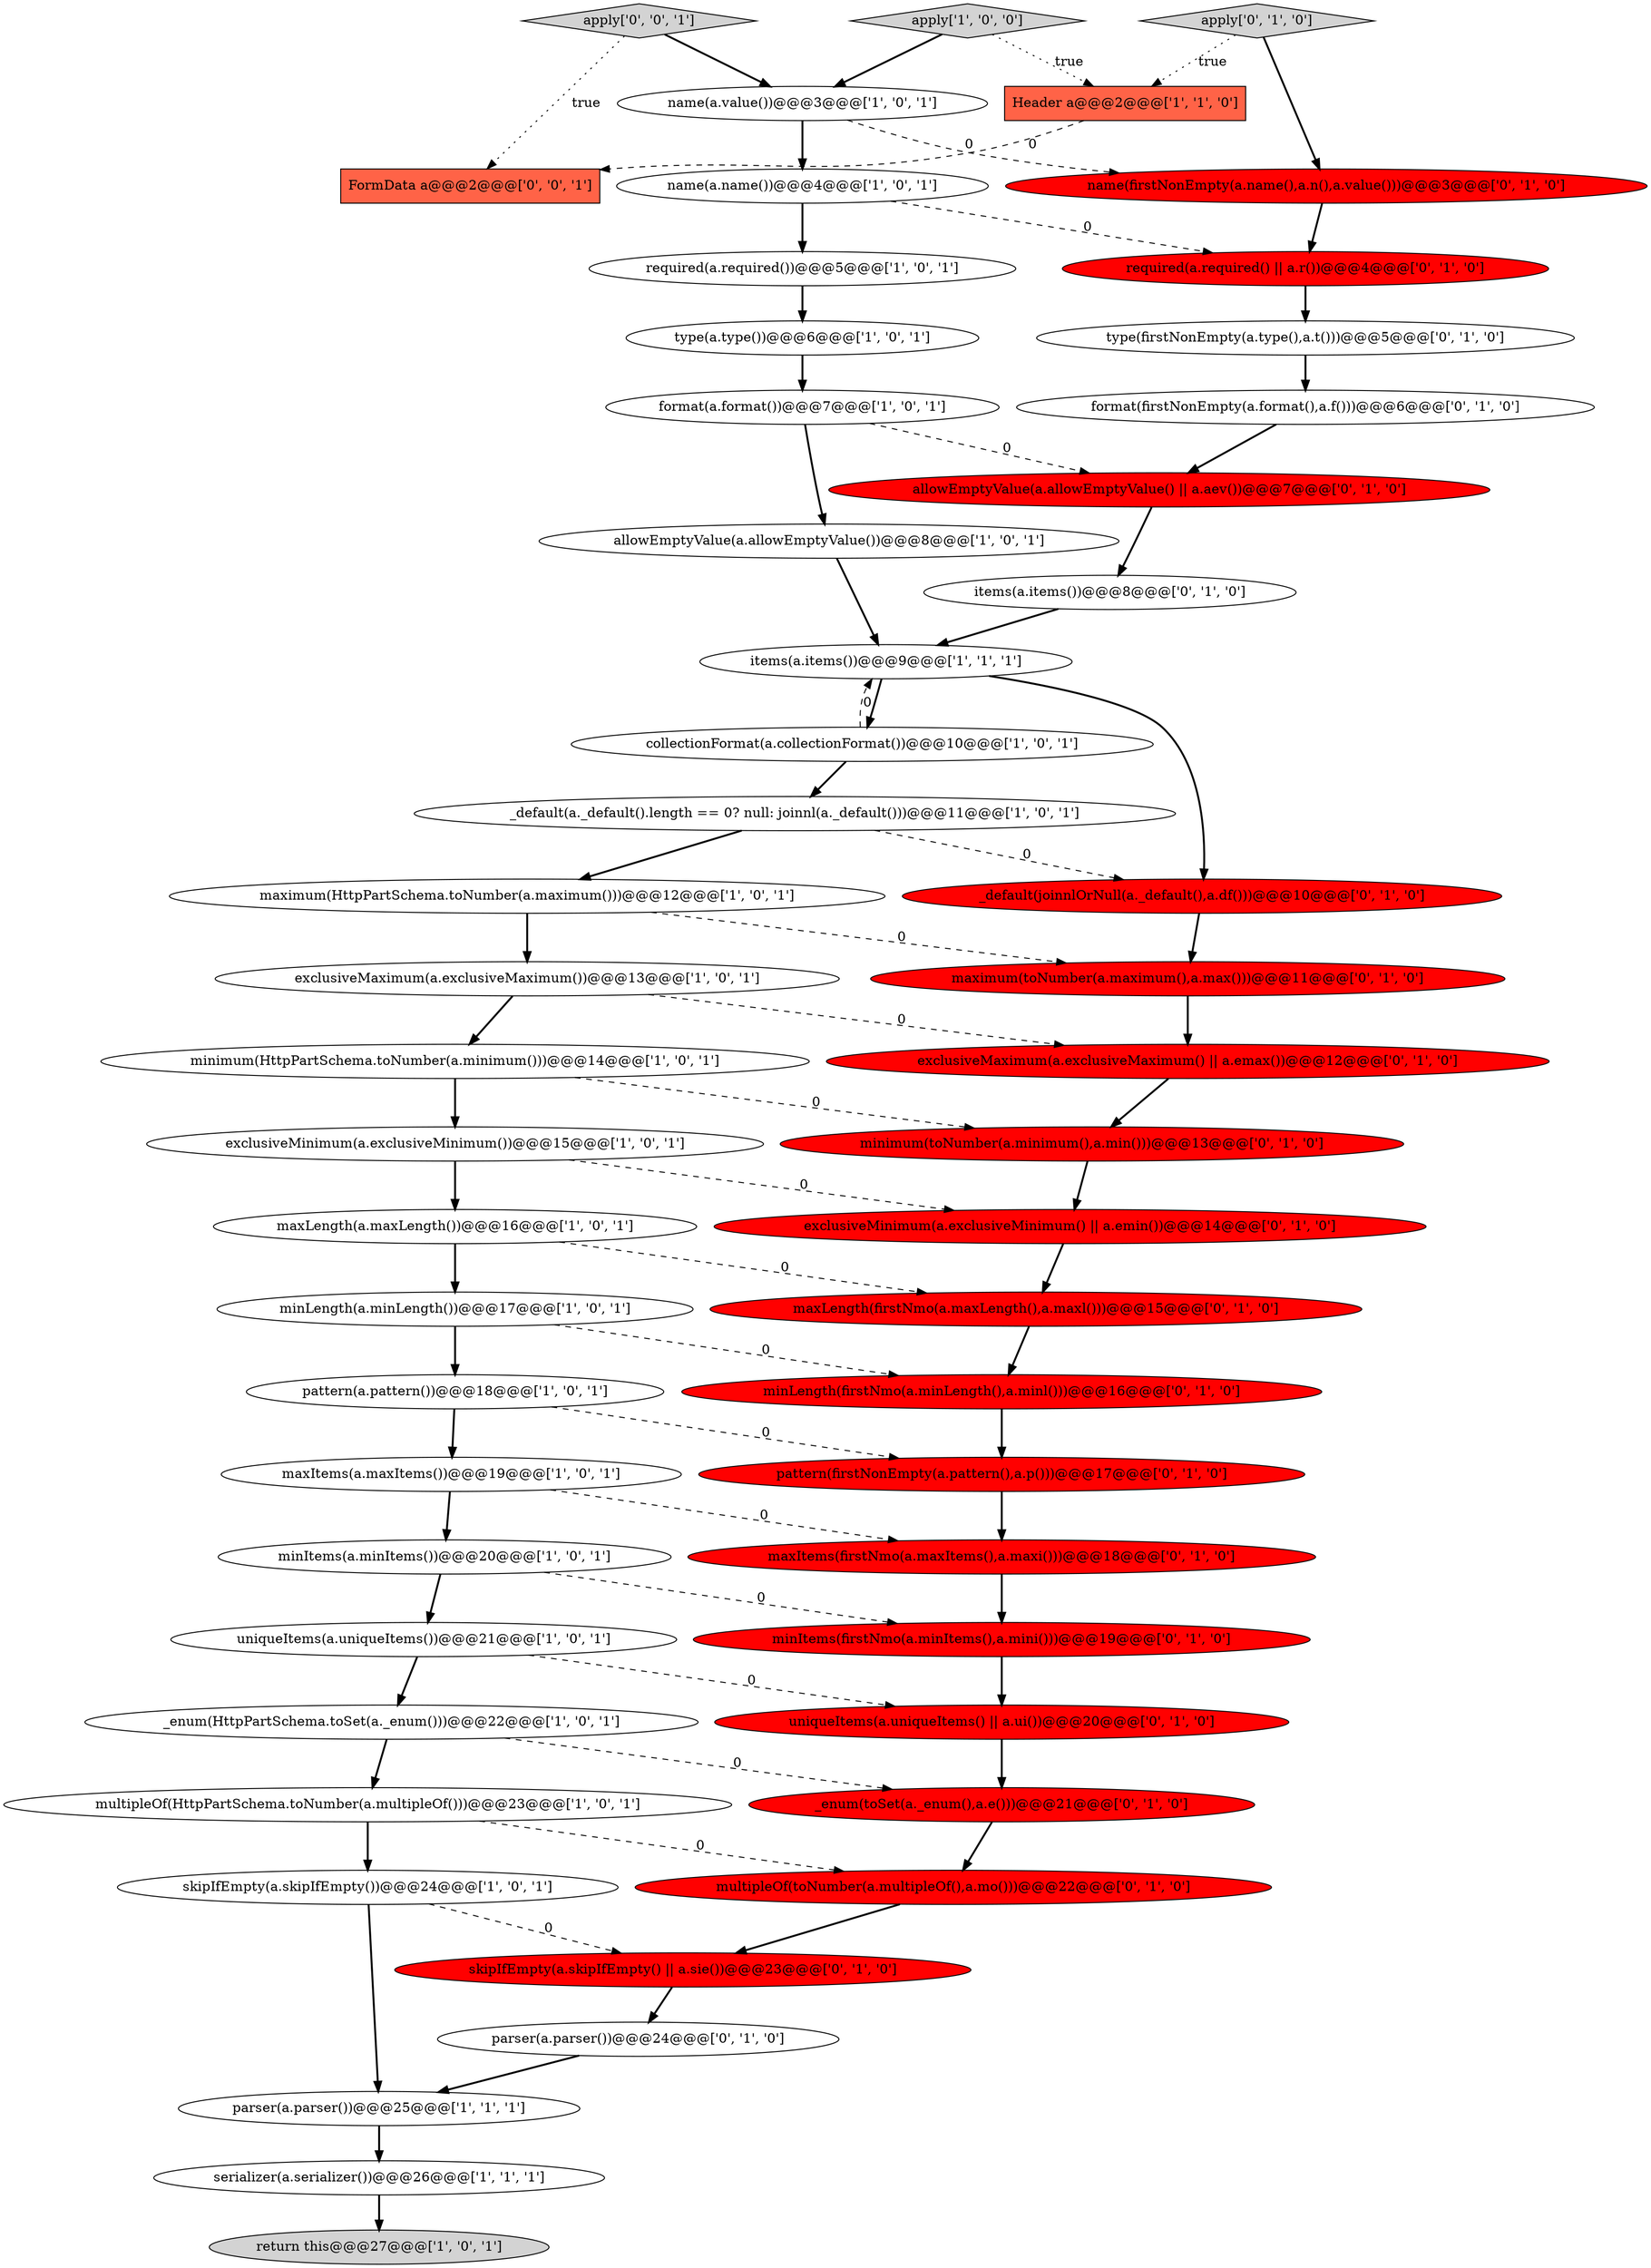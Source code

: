 digraph {
6 [style = filled, label = "minLength(a.minLength())@@@17@@@['1', '0', '1']", fillcolor = white, shape = ellipse image = "AAA0AAABBB1BBB"];
38 [style = filled, label = "minItems(firstNmo(a.minItems(),a.mini()))@@@19@@@['0', '1', '0']", fillcolor = red, shape = ellipse image = "AAA1AAABBB2BBB"];
24 [style = filled, label = "maximum(HttpPartSchema.toNumber(a.maximum()))@@@12@@@['1', '0', '1']", fillcolor = white, shape = ellipse image = "AAA0AAABBB1BBB"];
31 [style = filled, label = "allowEmptyValue(a.allowEmptyValue() || a.aev())@@@7@@@['0', '1', '0']", fillcolor = red, shape = ellipse image = "AAA1AAABBB2BBB"];
5 [style = filled, label = "Header a@@@2@@@['1', '1', '0']", fillcolor = tomato, shape = box image = "AAA0AAABBB1BBB"];
23 [style = filled, label = "required(a.required())@@@5@@@['1', '0', '1']", fillcolor = white, shape = ellipse image = "AAA0AAABBB1BBB"];
20 [style = filled, label = "return this@@@27@@@['1', '0', '1']", fillcolor = lightgray, shape = ellipse image = "AAA0AAABBB1BBB"];
36 [style = filled, label = "minimum(toNumber(a.minimum(),a.min()))@@@13@@@['0', '1', '0']", fillcolor = red, shape = ellipse image = "AAA1AAABBB2BBB"];
39 [style = filled, label = "name(firstNonEmpty(a.name(),a.n(),a.value()))@@@3@@@['0', '1', '0']", fillcolor = red, shape = ellipse image = "AAA1AAABBB2BBB"];
42 [style = filled, label = "apply['0', '1', '0']", fillcolor = lightgray, shape = diamond image = "AAA0AAABBB2BBB"];
12 [style = filled, label = "skipIfEmpty(a.skipIfEmpty())@@@24@@@['1', '0', '1']", fillcolor = white, shape = ellipse image = "AAA0AAABBB1BBB"];
48 [style = filled, label = "pattern(firstNonEmpty(a.pattern(),a.p()))@@@17@@@['0', '1', '0']", fillcolor = red, shape = ellipse image = "AAA1AAABBB2BBB"];
9 [style = filled, label = "name(a.name())@@@4@@@['1', '0', '1']", fillcolor = white, shape = ellipse image = "AAA0AAABBB1BBB"];
33 [style = filled, label = "exclusiveMinimum(a.exclusiveMinimum() || a.emin())@@@14@@@['0', '1', '0']", fillcolor = red, shape = ellipse image = "AAA1AAABBB2BBB"];
45 [style = filled, label = "multipleOf(toNumber(a.multipleOf(),a.mo()))@@@22@@@['0', '1', '0']", fillcolor = red, shape = ellipse image = "AAA1AAABBB2BBB"];
14 [style = filled, label = "maxLength(a.maxLength())@@@16@@@['1', '0', '1']", fillcolor = white, shape = ellipse image = "AAA0AAABBB1BBB"];
46 [style = filled, label = "items(a.items())@@@8@@@['0', '1', '0']", fillcolor = white, shape = ellipse image = "AAA0AAABBB2BBB"];
0 [style = filled, label = "multipleOf(HttpPartSchema.toNumber(a.multipleOf()))@@@23@@@['1', '0', '1']", fillcolor = white, shape = ellipse image = "AAA0AAABBB1BBB"];
44 [style = filled, label = "maxLength(firstNmo(a.maxLength(),a.maxl()))@@@15@@@['0', '1', '0']", fillcolor = red, shape = ellipse image = "AAA1AAABBB2BBB"];
1 [style = filled, label = "apply['1', '0', '0']", fillcolor = lightgray, shape = diamond image = "AAA0AAABBB1BBB"];
17 [style = filled, label = "items(a.items())@@@9@@@['1', '1', '1']", fillcolor = white, shape = ellipse image = "AAA0AAABBB1BBB"];
29 [style = filled, label = "exclusiveMaximum(a.exclusiveMaximum() || a.emax())@@@12@@@['0', '1', '0']", fillcolor = red, shape = ellipse image = "AAA1AAABBB2BBB"];
30 [style = filled, label = "minLength(firstNmo(a.minLength(),a.minl()))@@@16@@@['0', '1', '0']", fillcolor = red, shape = ellipse image = "AAA1AAABBB2BBB"];
3 [style = filled, label = "serializer(a.serializer())@@@26@@@['1', '1', '1']", fillcolor = white, shape = ellipse image = "AAA0AAABBB1BBB"];
47 [style = filled, label = "type(firstNonEmpty(a.type(),a.t()))@@@5@@@['0', '1', '0']", fillcolor = white, shape = ellipse image = "AAA0AAABBB2BBB"];
11 [style = filled, label = "parser(a.parser())@@@25@@@['1', '1', '1']", fillcolor = white, shape = ellipse image = "AAA0AAABBB1BBB"];
7 [style = filled, label = "format(a.format())@@@7@@@['1', '0', '1']", fillcolor = white, shape = ellipse image = "AAA0AAABBB1BBB"];
8 [style = filled, label = "uniqueItems(a.uniqueItems())@@@21@@@['1', '0', '1']", fillcolor = white, shape = ellipse image = "AAA0AAABBB1BBB"];
4 [style = filled, label = "minimum(HttpPartSchema.toNumber(a.minimum()))@@@14@@@['1', '0', '1']", fillcolor = white, shape = ellipse image = "AAA0AAABBB1BBB"];
25 [style = filled, label = "allowEmptyValue(a.allowEmptyValue())@@@8@@@['1', '0', '1']", fillcolor = white, shape = ellipse image = "AAA0AAABBB1BBB"];
40 [style = filled, label = "parser(a.parser())@@@24@@@['0', '1', '0']", fillcolor = white, shape = ellipse image = "AAA0AAABBB2BBB"];
10 [style = filled, label = "_default(a._default().length == 0? null: joinnl(a._default()))@@@11@@@['1', '0', '1']", fillcolor = white, shape = ellipse image = "AAA0AAABBB1BBB"];
15 [style = filled, label = "exclusiveMaximum(a.exclusiveMaximum())@@@13@@@['1', '0', '1']", fillcolor = white, shape = ellipse image = "AAA0AAABBB1BBB"];
16 [style = filled, label = "collectionFormat(a.collectionFormat())@@@10@@@['1', '0', '1']", fillcolor = white, shape = ellipse image = "AAA0AAABBB1BBB"];
22 [style = filled, label = "name(a.value())@@@3@@@['1', '0', '1']", fillcolor = white, shape = ellipse image = "AAA0AAABBB1BBB"];
43 [style = filled, label = "uniqueItems(a.uniqueItems() || a.ui())@@@20@@@['0', '1', '0']", fillcolor = red, shape = ellipse image = "AAA1AAABBB2BBB"];
18 [style = filled, label = "type(a.type())@@@6@@@['1', '0', '1']", fillcolor = white, shape = ellipse image = "AAA0AAABBB1BBB"];
27 [style = filled, label = "maximum(toNumber(a.maximum(),a.max()))@@@11@@@['0', '1', '0']", fillcolor = red, shape = ellipse image = "AAA1AAABBB2BBB"];
35 [style = filled, label = "skipIfEmpty(a.skipIfEmpty() || a.sie())@@@23@@@['0', '1', '0']", fillcolor = red, shape = ellipse image = "AAA1AAABBB2BBB"];
32 [style = filled, label = "_enum(toSet(a._enum(),a.e()))@@@21@@@['0', '1', '0']", fillcolor = red, shape = ellipse image = "AAA1AAABBB2BBB"];
37 [style = filled, label = "maxItems(firstNmo(a.maxItems(),a.maxi()))@@@18@@@['0', '1', '0']", fillcolor = red, shape = ellipse image = "AAA1AAABBB2BBB"];
41 [style = filled, label = "_default(joinnlOrNull(a._default(),a.df()))@@@10@@@['0', '1', '0']", fillcolor = red, shape = ellipse image = "AAA1AAABBB2BBB"];
2 [style = filled, label = "_enum(HttpPartSchema.toSet(a._enum()))@@@22@@@['1', '0', '1']", fillcolor = white, shape = ellipse image = "AAA0AAABBB1BBB"];
49 [style = filled, label = "FormData a@@@2@@@['0', '0', '1']", fillcolor = tomato, shape = box image = "AAA0AAABBB3BBB"];
34 [style = filled, label = "format(firstNonEmpty(a.format(),a.f()))@@@6@@@['0', '1', '0']", fillcolor = white, shape = ellipse image = "AAA0AAABBB2BBB"];
21 [style = filled, label = "maxItems(a.maxItems())@@@19@@@['1', '0', '1']", fillcolor = white, shape = ellipse image = "AAA0AAABBB1BBB"];
26 [style = filled, label = "minItems(a.minItems())@@@20@@@['1', '0', '1']", fillcolor = white, shape = ellipse image = "AAA0AAABBB1BBB"];
28 [style = filled, label = "required(a.required() || a.r())@@@4@@@['0', '1', '0']", fillcolor = red, shape = ellipse image = "AAA1AAABBB2BBB"];
13 [style = filled, label = "pattern(a.pattern())@@@18@@@['1', '0', '1']", fillcolor = white, shape = ellipse image = "AAA0AAABBB1BBB"];
50 [style = filled, label = "apply['0', '0', '1']", fillcolor = lightgray, shape = diamond image = "AAA0AAABBB3BBB"];
19 [style = filled, label = "exclusiveMinimum(a.exclusiveMinimum())@@@15@@@['1', '0', '1']", fillcolor = white, shape = ellipse image = "AAA0AAABBB1BBB"];
50->49 [style = dotted, label="true"];
29->36 [style = bold, label=""];
44->30 [style = bold, label=""];
5->49 [style = dashed, label="0"];
32->45 [style = bold, label=""];
48->37 [style = bold, label=""];
24->27 [style = dashed, label="0"];
41->27 [style = bold, label=""];
7->31 [style = dashed, label="0"];
12->35 [style = dashed, label="0"];
50->22 [style = bold, label=""];
26->38 [style = dashed, label="0"];
16->10 [style = bold, label=""];
10->24 [style = bold, label=""];
28->47 [style = bold, label=""];
0->12 [style = bold, label=""];
17->41 [style = bold, label=""];
22->9 [style = bold, label=""];
42->39 [style = bold, label=""];
4->19 [style = bold, label=""];
12->11 [style = bold, label=""];
43->32 [style = bold, label=""];
9->28 [style = dashed, label="0"];
2->32 [style = dashed, label="0"];
34->31 [style = bold, label=""];
26->8 [style = bold, label=""];
15->29 [style = dashed, label="0"];
21->37 [style = dashed, label="0"];
13->48 [style = dashed, label="0"];
36->33 [style = bold, label=""];
25->17 [style = bold, label=""];
39->28 [style = bold, label=""];
8->43 [style = dashed, label="0"];
1->22 [style = bold, label=""];
9->23 [style = bold, label=""];
35->40 [style = bold, label=""];
21->26 [style = bold, label=""];
10->41 [style = dashed, label="0"];
42->5 [style = dotted, label="true"];
2->0 [style = bold, label=""];
3->20 [style = bold, label=""];
40->11 [style = bold, label=""];
19->14 [style = bold, label=""];
4->36 [style = dashed, label="0"];
8->2 [style = bold, label=""];
11->3 [style = bold, label=""];
37->38 [style = bold, label=""];
6->13 [style = bold, label=""];
14->44 [style = dashed, label="0"];
38->43 [style = bold, label=""];
15->4 [style = bold, label=""];
22->39 [style = dashed, label="0"];
6->30 [style = dashed, label="0"];
7->25 [style = bold, label=""];
31->46 [style = bold, label=""];
16->17 [style = dashed, label="0"];
47->34 [style = bold, label=""];
27->29 [style = bold, label=""];
18->7 [style = bold, label=""];
30->48 [style = bold, label=""];
13->21 [style = bold, label=""];
46->17 [style = bold, label=""];
33->44 [style = bold, label=""];
45->35 [style = bold, label=""];
1->5 [style = dotted, label="true"];
19->33 [style = dashed, label="0"];
23->18 [style = bold, label=""];
14->6 [style = bold, label=""];
17->16 [style = bold, label=""];
0->45 [style = dashed, label="0"];
24->15 [style = bold, label=""];
}
